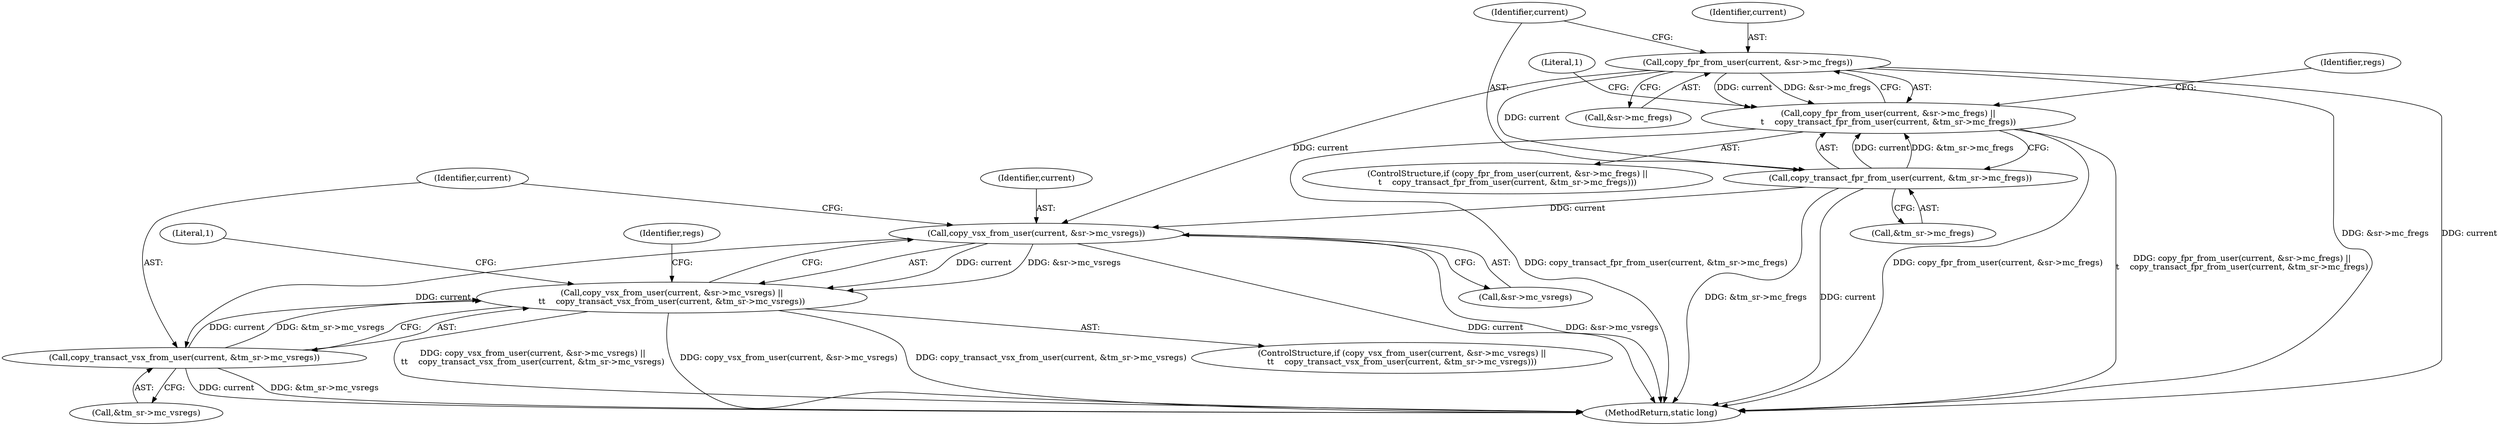 digraph "0_linux_d2b9d2a5ad5ef04ff978c9923d19730cb05efd55@API" {
"1000310" [label="(Call,copy_fpr_from_user(current, &sr->mc_fregs))"];
"1000309" [label="(Call,copy_fpr_from_user(current, &sr->mc_fregs) ||\n\t    copy_transact_fpr_from_user(current, &tm_sr->mc_fregs))"];
"1000316" [label="(Call,copy_transact_fpr_from_user(current, &tm_sr->mc_fregs))"];
"1000336" [label="(Call,copy_vsx_from_user(current, &sr->mc_vsregs))"];
"1000335" [label="(Call,copy_vsx_from_user(current, &sr->mc_vsregs) ||\n\t\t    copy_transact_vsx_from_user(current, &tm_sr->mc_vsregs))"];
"1000342" [label="(Call,copy_transact_vsx_from_user(current, &tm_sr->mc_vsregs))"];
"1000309" [label="(Call,copy_fpr_from_user(current, &sr->mc_fregs) ||\n\t    copy_transact_fpr_from_user(current, &tm_sr->mc_fregs))"];
"1000311" [label="(Identifier,current)"];
"1000344" [label="(Call,&tm_sr->mc_vsregs)"];
"1000326" [label="(Identifier,regs)"];
"1000317" [label="(Identifier,current)"];
"1000334" [label="(ControlStructure,if (copy_vsx_from_user(current, &sr->mc_vsregs) ||\n\t\t    copy_transact_vsx_from_user(current, &tm_sr->mc_vsregs)))"];
"1000335" [label="(Call,copy_vsx_from_user(current, &sr->mc_vsregs) ||\n\t\t    copy_transact_vsx_from_user(current, &tm_sr->mc_vsregs))"];
"1000342" [label="(Call,copy_transact_vsx_from_user(current, &tm_sr->mc_vsregs))"];
"1000338" [label="(Call,&sr->mc_vsregs)"];
"1000318" [label="(Call,&tm_sr->mc_fregs)"];
"1000312" [label="(Call,&sr->mc_fregs)"];
"1000343" [label="(Identifier,current)"];
"1000395" [label="(Identifier,regs)"];
"1000533" [label="(MethodReturn,static long)"];
"1000308" [label="(ControlStructure,if (copy_fpr_from_user(current, &sr->mc_fregs) ||\n\t    copy_transact_fpr_from_user(current, &tm_sr->mc_fregs)))"];
"1000349" [label="(Literal,1)"];
"1000337" [label="(Identifier,current)"];
"1000323" [label="(Literal,1)"];
"1000310" [label="(Call,copy_fpr_from_user(current, &sr->mc_fregs))"];
"1000316" [label="(Call,copy_transact_fpr_from_user(current, &tm_sr->mc_fregs))"];
"1000336" [label="(Call,copy_vsx_from_user(current, &sr->mc_vsregs))"];
"1000310" -> "1000309"  [label="AST: "];
"1000310" -> "1000312"  [label="CFG: "];
"1000311" -> "1000310"  [label="AST: "];
"1000312" -> "1000310"  [label="AST: "];
"1000317" -> "1000310"  [label="CFG: "];
"1000309" -> "1000310"  [label="CFG: "];
"1000310" -> "1000533"  [label="DDG: &sr->mc_fregs"];
"1000310" -> "1000533"  [label="DDG: current"];
"1000310" -> "1000309"  [label="DDG: current"];
"1000310" -> "1000309"  [label="DDG: &sr->mc_fregs"];
"1000310" -> "1000316"  [label="DDG: current"];
"1000310" -> "1000336"  [label="DDG: current"];
"1000309" -> "1000308"  [label="AST: "];
"1000309" -> "1000316"  [label="CFG: "];
"1000316" -> "1000309"  [label="AST: "];
"1000323" -> "1000309"  [label="CFG: "];
"1000326" -> "1000309"  [label="CFG: "];
"1000309" -> "1000533"  [label="DDG: copy_fpr_from_user(current, &sr->mc_fregs)"];
"1000309" -> "1000533"  [label="DDG: copy_fpr_from_user(current, &sr->mc_fregs) ||\n\t    copy_transact_fpr_from_user(current, &tm_sr->mc_fregs)"];
"1000309" -> "1000533"  [label="DDG: copy_transact_fpr_from_user(current, &tm_sr->mc_fregs)"];
"1000316" -> "1000309"  [label="DDG: current"];
"1000316" -> "1000309"  [label="DDG: &tm_sr->mc_fregs"];
"1000316" -> "1000318"  [label="CFG: "];
"1000317" -> "1000316"  [label="AST: "];
"1000318" -> "1000316"  [label="AST: "];
"1000316" -> "1000533"  [label="DDG: &tm_sr->mc_fregs"];
"1000316" -> "1000533"  [label="DDG: current"];
"1000316" -> "1000336"  [label="DDG: current"];
"1000336" -> "1000335"  [label="AST: "];
"1000336" -> "1000338"  [label="CFG: "];
"1000337" -> "1000336"  [label="AST: "];
"1000338" -> "1000336"  [label="AST: "];
"1000343" -> "1000336"  [label="CFG: "];
"1000335" -> "1000336"  [label="CFG: "];
"1000336" -> "1000533"  [label="DDG: &sr->mc_vsregs"];
"1000336" -> "1000533"  [label="DDG: current"];
"1000336" -> "1000335"  [label="DDG: current"];
"1000336" -> "1000335"  [label="DDG: &sr->mc_vsregs"];
"1000336" -> "1000342"  [label="DDG: current"];
"1000335" -> "1000334"  [label="AST: "];
"1000335" -> "1000342"  [label="CFG: "];
"1000342" -> "1000335"  [label="AST: "];
"1000349" -> "1000335"  [label="CFG: "];
"1000395" -> "1000335"  [label="CFG: "];
"1000335" -> "1000533"  [label="DDG: copy_vsx_from_user(current, &sr->mc_vsregs)"];
"1000335" -> "1000533"  [label="DDG: copy_transact_vsx_from_user(current, &tm_sr->mc_vsregs)"];
"1000335" -> "1000533"  [label="DDG: copy_vsx_from_user(current, &sr->mc_vsregs) ||\n\t\t    copy_transact_vsx_from_user(current, &tm_sr->mc_vsregs)"];
"1000342" -> "1000335"  [label="DDG: current"];
"1000342" -> "1000335"  [label="DDG: &tm_sr->mc_vsregs"];
"1000342" -> "1000344"  [label="CFG: "];
"1000343" -> "1000342"  [label="AST: "];
"1000344" -> "1000342"  [label="AST: "];
"1000342" -> "1000533"  [label="DDG: &tm_sr->mc_vsregs"];
"1000342" -> "1000533"  [label="DDG: current"];
}
